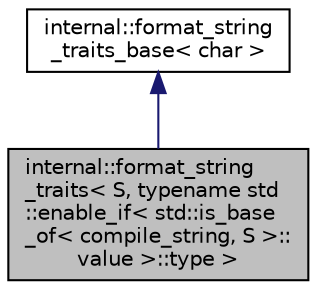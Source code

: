 digraph "internal::format_string_traits&lt; S, typename std::enable_if&lt; std::is_base_of&lt; compile_string, S &gt;::value &gt;::type &gt;"
{
  edge [fontname="Helvetica",fontsize="10",labelfontname="Helvetica",labelfontsize="10"];
  node [fontname="Helvetica",fontsize="10",shape=record];
  Node1 [label="internal::format_string\l_traits\< S, typename std\l::enable_if\< std::is_base\l_of\< compile_string, S \>::\lvalue \>::type \>",height=0.2,width=0.4,color="black", fillcolor="grey75", style="filled" fontcolor="black"];
  Node2 -> Node1 [dir="back",color="midnightblue",fontsize="10",style="solid",fontname="Helvetica"];
  Node2 [label="internal::format_string\l_traits_base\< char \>",height=0.2,width=0.4,color="black", fillcolor="white", style="filled",URL="$structinternal_1_1format__string__traits__base.html"];
}
